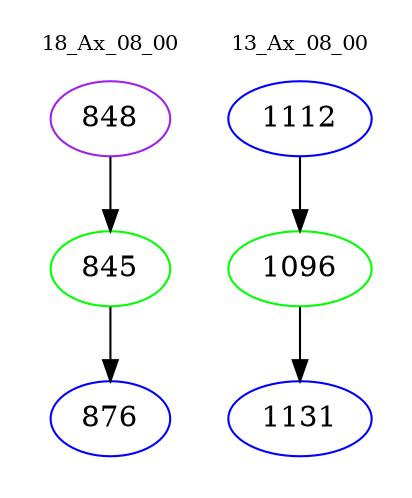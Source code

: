 digraph{
subgraph cluster_0 {
color = white
label = "18_Ax_08_00";
fontsize=10;
T0_848 [label="848", color="purple"]
T0_848 -> T0_845 [color="black"]
T0_845 [label="845", color="green"]
T0_845 -> T0_876 [color="black"]
T0_876 [label="876", color="blue"]
}
subgraph cluster_1 {
color = white
label = "13_Ax_08_00";
fontsize=10;
T1_1112 [label="1112", color="blue"]
T1_1112 -> T1_1096 [color="black"]
T1_1096 [label="1096", color="green"]
T1_1096 -> T1_1131 [color="black"]
T1_1131 [label="1131", color="blue"]
}
}
